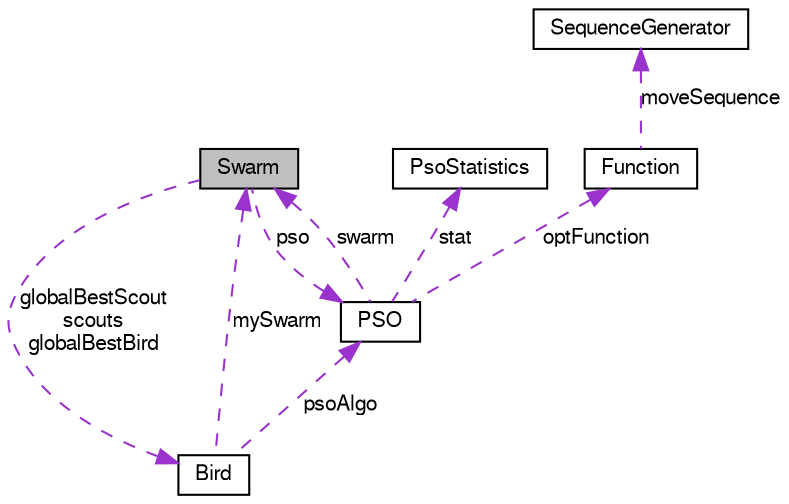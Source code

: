 digraph G
{
  bgcolor="transparent";
  edge [fontname="FreeSans",fontsize=10,labelfontname="FreeSans",labelfontsize=10];
  node [fontname="FreeSans",fontsize=10,shape=record];
  Node1 [label="Swarm",height=0.2,width=0.4,color="black", fillcolor="grey75", style="filled" fontcolor="black"];
  Node2 -> Node1 [dir=back,color="darkorchid3",fontsize=10,style="dashed",label="globalBestScout\nscouts\nglobalBestBird"];
  Node2 [label="Bird",height=0.2,width=0.4,color="black",URL="$classBird.html",tooltip="The individual bird."];
  Node1 -> Node2 [dir=back,color="darkorchid3",fontsize=10,style="dashed",label="mySwarm"];
  Node3 -> Node2 [dir=back,color="darkorchid3",fontsize=10,style="dashed",label="psoAlgo"];
  Node3 [label="PSO",height=0.2,width=0.4,color="black",URL="$classPSO.html",tooltip="The Particle Swarm Optimization algorithm."];
  Node4 -> Node3 [dir=back,color="darkorchid3",fontsize=10,style="dashed",label="stat"];
  Node4 [label="PsoStatistics",height=0.2,width=0.4,color="black",URL="$classPsoStatistics.html",tooltip="All of the data for evaluation is collected here."];
  Node1 -> Node3 [dir=back,color="darkorchid3",fontsize=10,style="dashed",label="swarm"];
  Node5 -> Node3 [dir=back,color="darkorchid3",fontsize=10,style="dashed",label="optFunction"];
  Node5 [label="Function",height=0.2,width=0.4,color="black",URL="$classFunction.html",tooltip="The optimized function."];
  Node6 -> Node5 [dir=back,color="darkorchid3",fontsize=10,style="dashed",label="moveSequence"];
  Node6 [label="SequenceGenerator",height=0.2,width=0.4,color="black",URL="$classSequenceGenerator.html",tooltip="Generate a reproducable sequence."];
  Node3 -> Node1 [dir=back,color="darkorchid3",fontsize=10,style="dashed",label="pso"];
}
